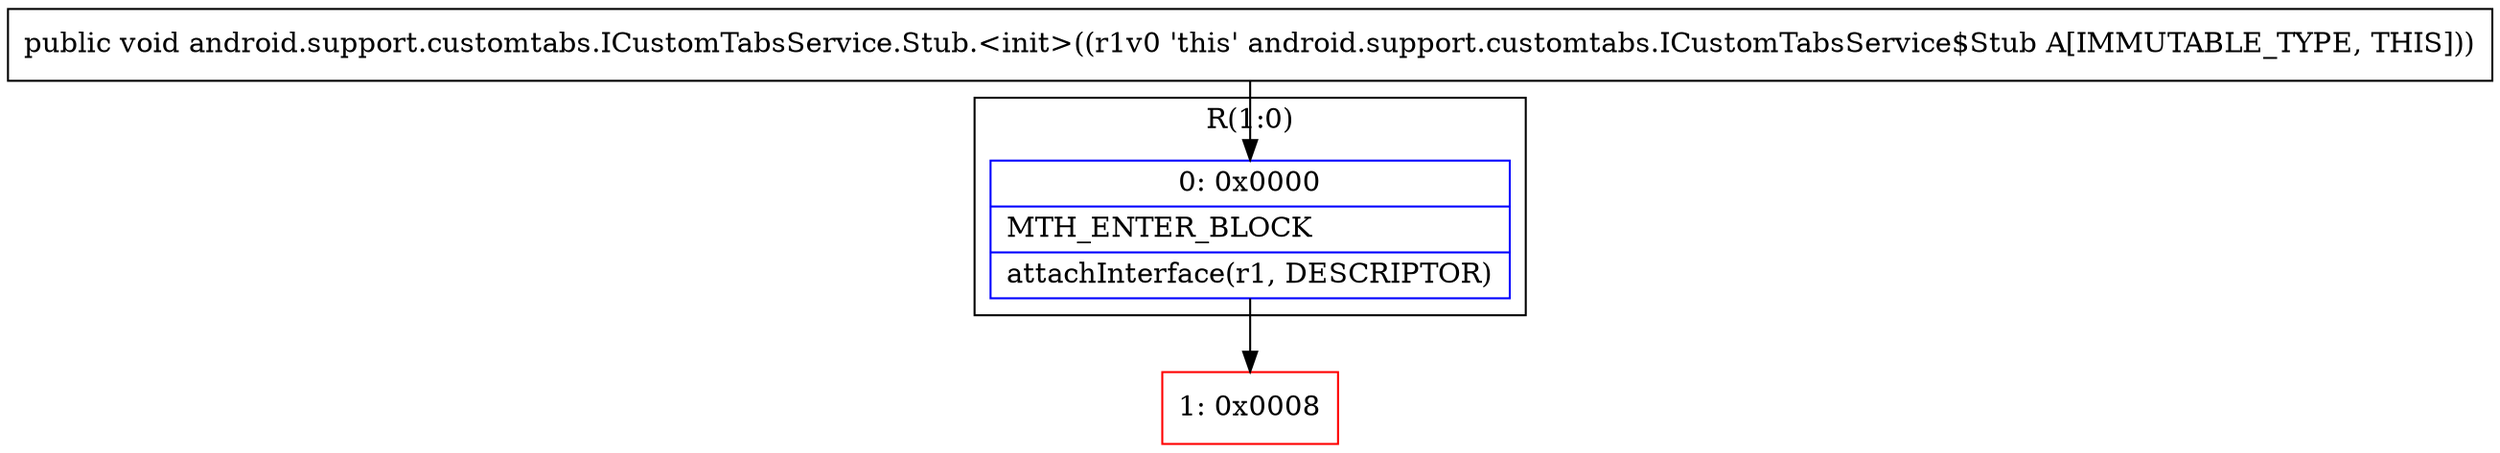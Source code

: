 digraph "CFG forandroid.support.customtabs.ICustomTabsService.Stub.\<init\>()V" {
subgraph cluster_Region_1323312227 {
label = "R(1:0)";
node [shape=record,color=blue];
Node_0 [shape=record,label="{0\:\ 0x0000|MTH_ENTER_BLOCK\l|attachInterface(r1, DESCRIPTOR)\l}"];
}
Node_1 [shape=record,color=red,label="{1\:\ 0x0008}"];
MethodNode[shape=record,label="{public void android.support.customtabs.ICustomTabsService.Stub.\<init\>((r1v0 'this' android.support.customtabs.ICustomTabsService$Stub A[IMMUTABLE_TYPE, THIS])) }"];
MethodNode -> Node_0;
Node_0 -> Node_1;
}

